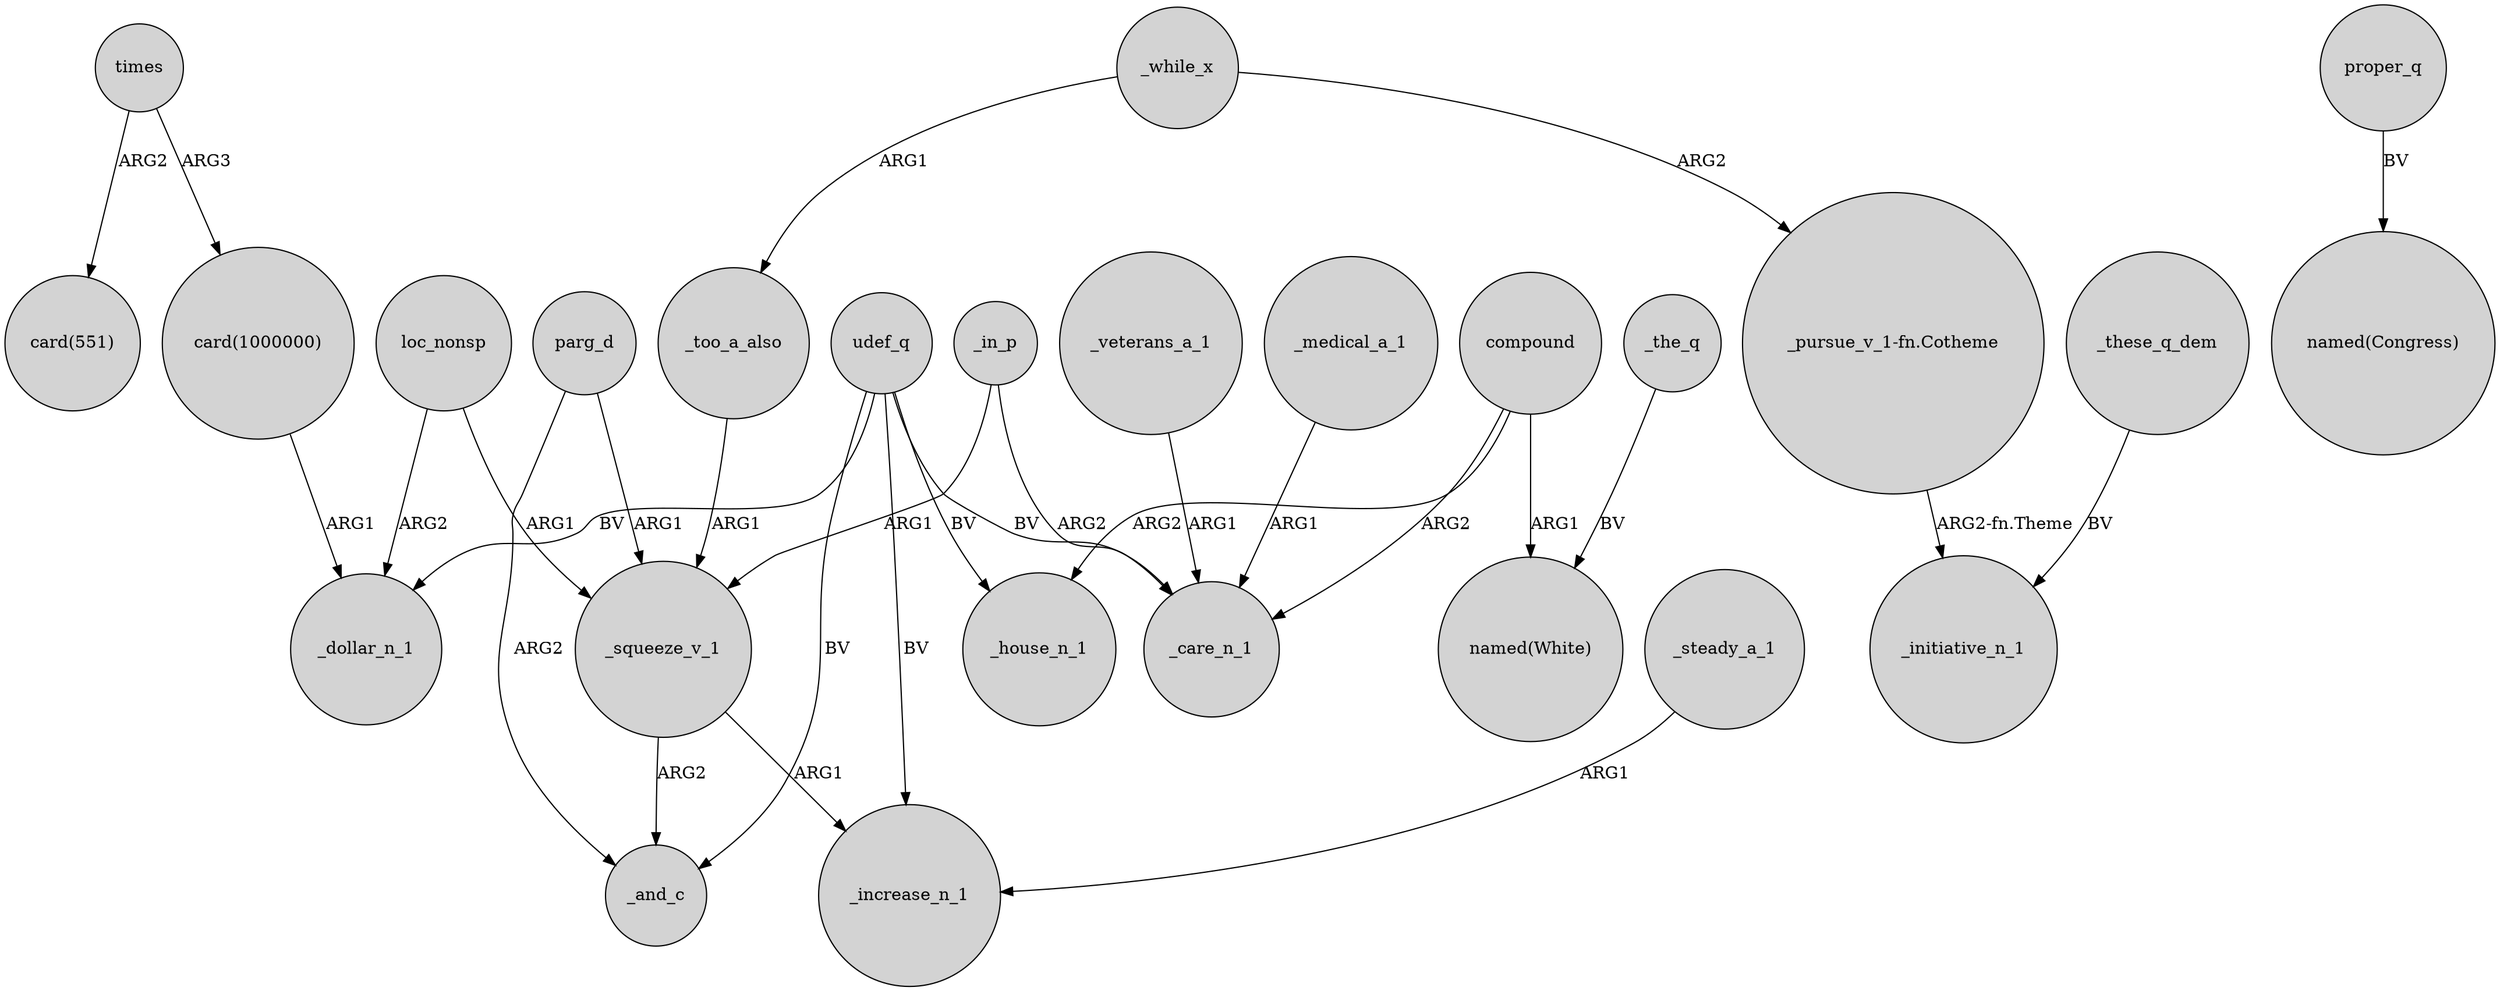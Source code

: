 digraph {
	node [shape=circle style=filled]
	times -> "card(551)" [label=ARG2]
	"card(1000000)" -> _dollar_n_1 [label=ARG1]
	_in_p -> _squeeze_v_1 [label=ARG1]
	compound -> _house_n_1 [label=ARG2]
	udef_q -> _care_n_1 [label=BV]
	loc_nonsp -> _dollar_n_1 [label=ARG2]
	"_pursue_v_1-fn.Cotheme" -> _initiative_n_1 [label="ARG2-fn.Theme"]
	proper_q -> "named(Congress)" [label=BV]
	_while_x -> "_pursue_v_1-fn.Cotheme" [label=ARG2]
	parg_d -> _and_c [label=ARG2]
	udef_q -> _house_n_1 [label=BV]
	_veterans_a_1 -> _care_n_1 [label=ARG1]
	compound -> _care_n_1 [label=ARG2]
	_too_a_also -> _squeeze_v_1 [label=ARG1]
	_in_p -> _care_n_1 [label=ARG2]
	_the_q -> "named(White)" [label=BV]
	times -> "card(1000000)" [label=ARG3]
	parg_d -> _squeeze_v_1 [label=ARG1]
	udef_q -> _increase_n_1 [label=BV]
	_these_q_dem -> _initiative_n_1 [label=BV]
	_medical_a_1 -> _care_n_1 [label=ARG1]
	_while_x -> _too_a_also [label=ARG1]
	_squeeze_v_1 -> _and_c [label=ARG2]
	loc_nonsp -> _squeeze_v_1 [label=ARG1]
	udef_q -> _and_c [label=BV]
	compound -> "named(White)" [label=ARG1]
	_squeeze_v_1 -> _increase_n_1 [label=ARG1]
	udef_q -> _dollar_n_1 [label=BV]
	_steady_a_1 -> _increase_n_1 [label=ARG1]
}
